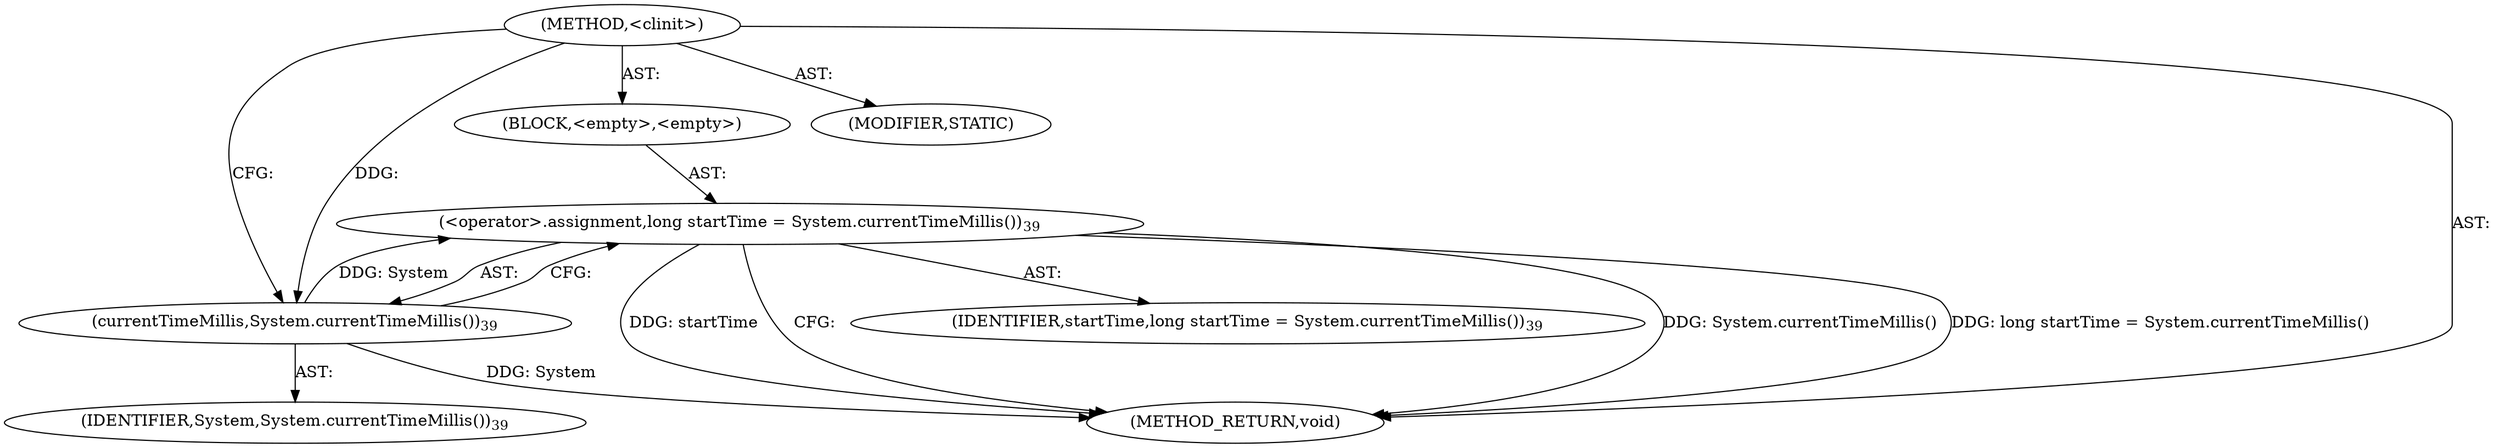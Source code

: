 digraph "&lt;clinit&gt;" {  
"308" [label = <(METHOD,&lt;clinit&gt;)> ]
"309" [label = <(BLOCK,&lt;empty&gt;,&lt;empty&gt;)> ]
"310" [label = <(&lt;operator&gt;.assignment,long startTime = System.currentTimeMillis())<SUB>39</SUB>> ]
"311" [label = <(IDENTIFIER,startTime,long startTime = System.currentTimeMillis())<SUB>39</SUB>> ]
"312" [label = <(currentTimeMillis,System.currentTimeMillis())<SUB>39</SUB>> ]
"313" [label = <(IDENTIFIER,System,System.currentTimeMillis())<SUB>39</SUB>> ]
"314" [label = <(MODIFIER,STATIC)> ]
"315" [label = <(METHOD_RETURN,void)> ]
  "308" -> "309"  [ label = "AST: "] 
  "308" -> "314"  [ label = "AST: "] 
  "308" -> "315"  [ label = "AST: "] 
  "309" -> "310"  [ label = "AST: "] 
  "310" -> "311"  [ label = "AST: "] 
  "310" -> "312"  [ label = "AST: "] 
  "312" -> "313"  [ label = "AST: "] 
  "310" -> "315"  [ label = "CFG: "] 
  "312" -> "310"  [ label = "CFG: "] 
  "308" -> "312"  [ label = "CFG: "] 
  "310" -> "315"  [ label = "DDG: System.currentTimeMillis()"] 
  "310" -> "315"  [ label = "DDG: long startTime = System.currentTimeMillis()"] 
  "312" -> "315"  [ label = "DDG: System"] 
  "310" -> "315"  [ label = "DDG: startTime"] 
  "312" -> "310"  [ label = "DDG: System"] 
  "308" -> "312"  [ label = "DDG: "] 
}
